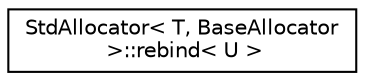 digraph "Graphical Class Hierarchy"
{
 // LATEX_PDF_SIZE
  edge [fontname="Helvetica",fontsize="10",labelfontname="Helvetica",labelfontsize="10"];
  node [fontname="Helvetica",fontsize="10",shape=record];
  rankdir="LR";
  Node0 [label="StdAllocator\< T, BaseAllocator\l \>::rebind\< U \>",height=0.2,width=0.4,color="black", fillcolor="white", style="filled",URL="$struct_std_allocator_1_1rebind.html",tooltip=" "];
}
